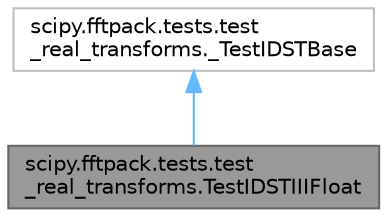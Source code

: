 digraph "scipy.fftpack.tests.test_real_transforms.TestIDSTIIIFloat"
{
 // LATEX_PDF_SIZE
  bgcolor="transparent";
  edge [fontname=Helvetica,fontsize=10,labelfontname=Helvetica,labelfontsize=10];
  node [fontname=Helvetica,fontsize=10,shape=box,height=0.2,width=0.4];
  Node1 [id="Node000001",label="scipy.fftpack.tests.test\l_real_transforms.TestIDSTIIIFloat",height=0.2,width=0.4,color="gray40", fillcolor="grey60", style="filled", fontcolor="black",tooltip=" "];
  Node2 -> Node1 [id="edge2_Node000001_Node000002",dir="back",color="steelblue1",style="solid",tooltip=" "];
  Node2 [id="Node000002",label="scipy.fftpack.tests.test\l_real_transforms._TestIDSTBase",height=0.2,width=0.4,color="grey75", fillcolor="white", style="filled",URL="$d2/da5/classscipy_1_1fftpack_1_1tests_1_1test__real__transforms_1_1__TestIDSTBase.html",tooltip=" "];
}
